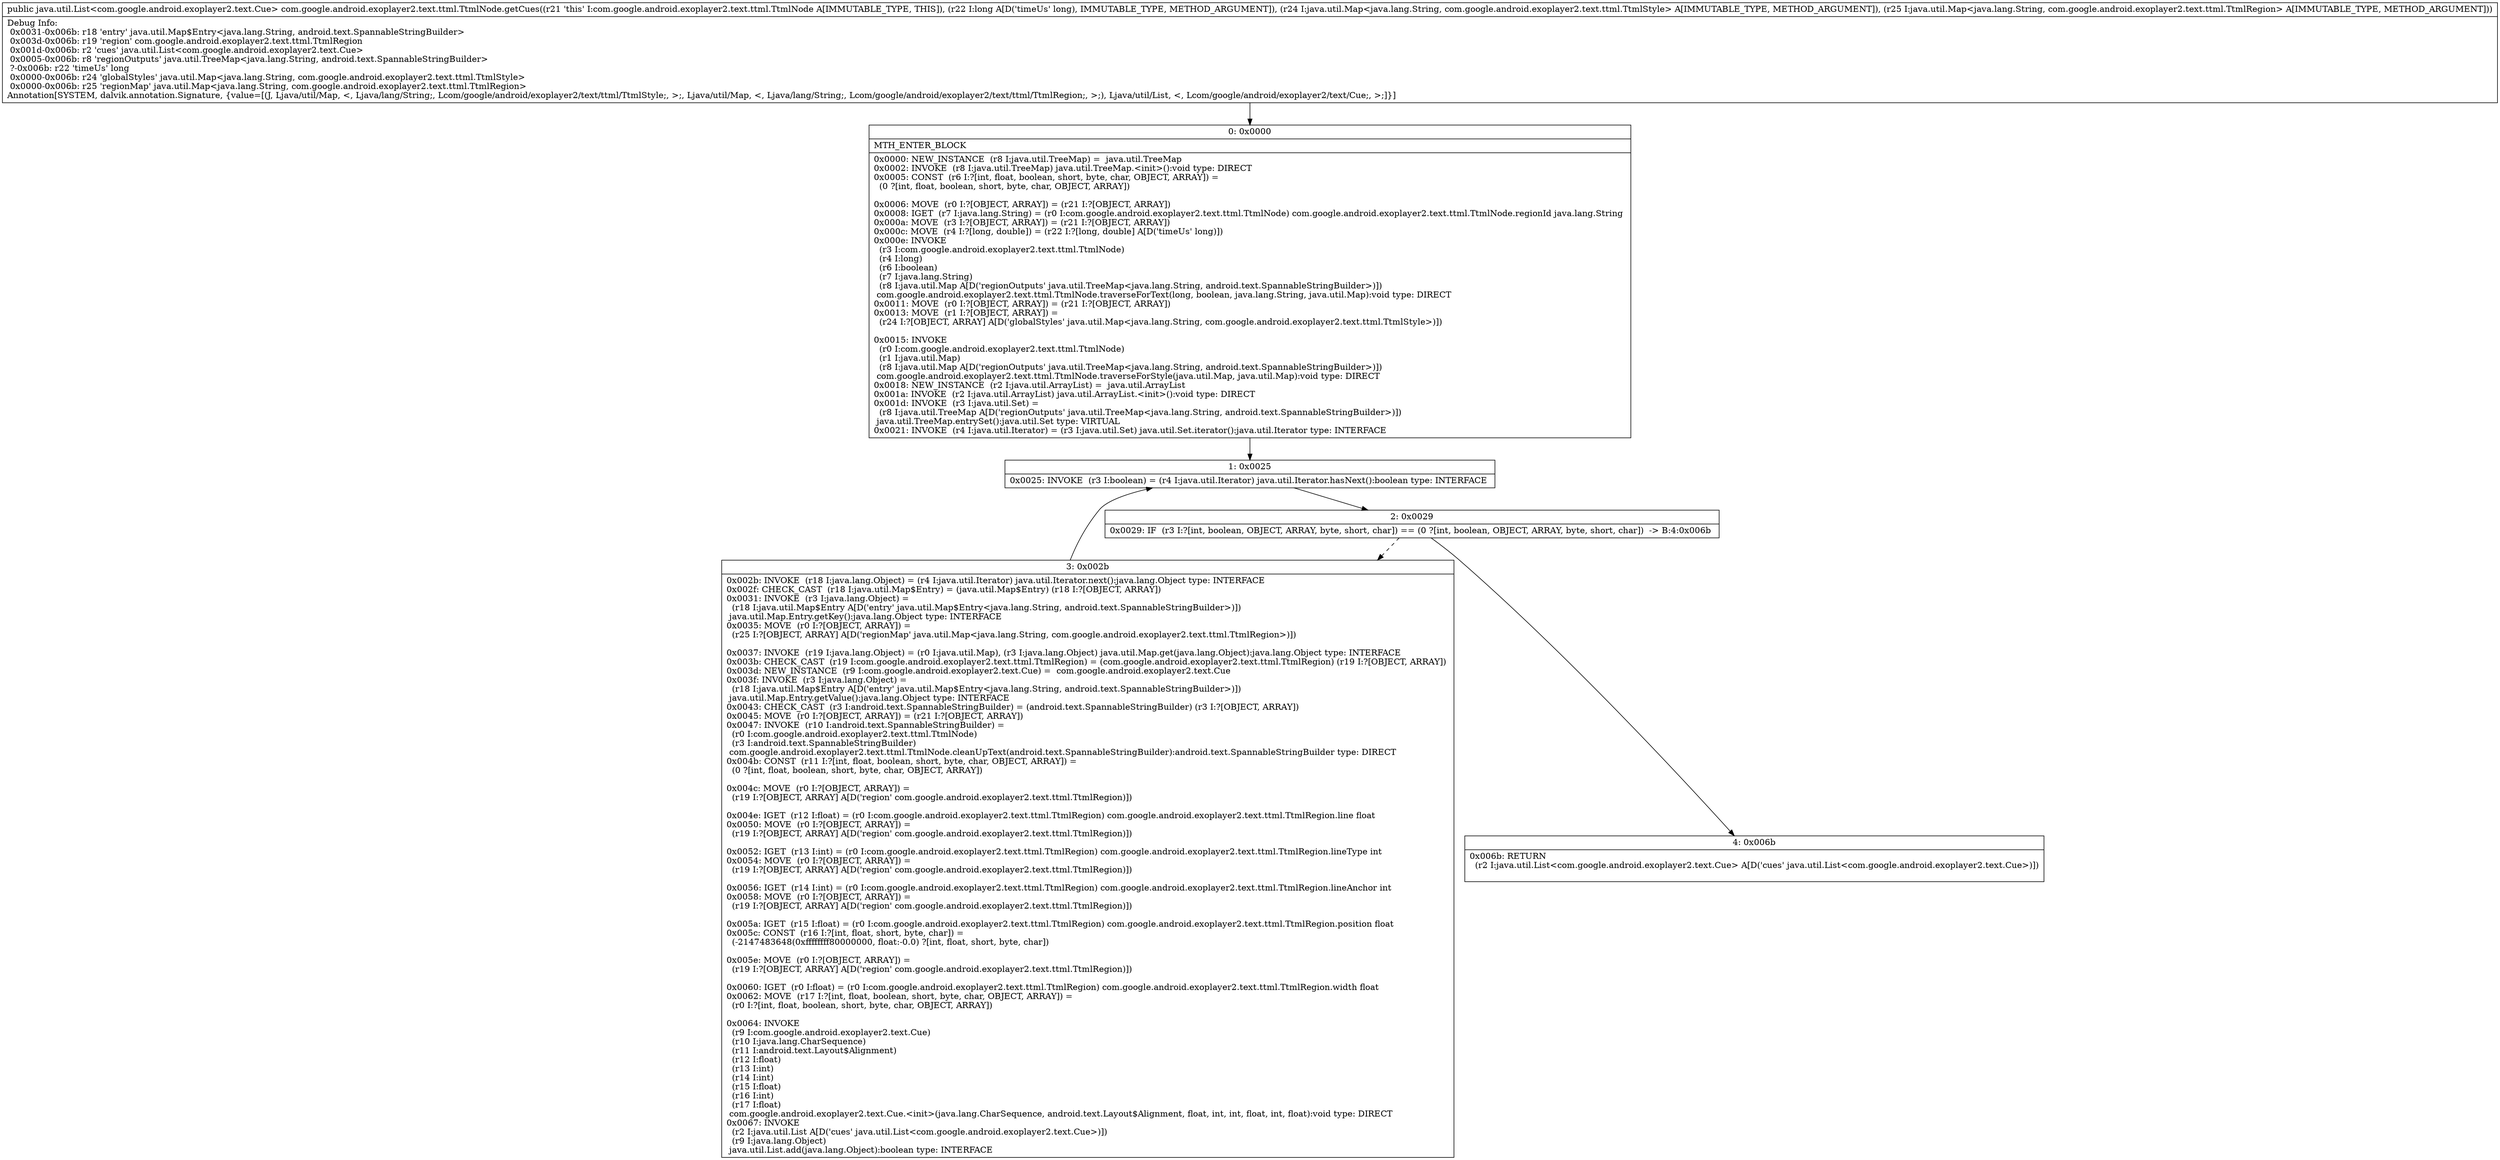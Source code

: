 digraph "CFG forcom.google.android.exoplayer2.text.ttml.TtmlNode.getCues(JLjava\/util\/Map;Ljava\/util\/Map;)Ljava\/util\/List;" {
Node_0 [shape=record,label="{0\:\ 0x0000|MTH_ENTER_BLOCK\l|0x0000: NEW_INSTANCE  (r8 I:java.util.TreeMap) =  java.util.TreeMap \l0x0002: INVOKE  (r8 I:java.util.TreeMap) java.util.TreeMap.\<init\>():void type: DIRECT \l0x0005: CONST  (r6 I:?[int, float, boolean, short, byte, char, OBJECT, ARRAY]) = \l  (0 ?[int, float, boolean, short, byte, char, OBJECT, ARRAY])\l \l0x0006: MOVE  (r0 I:?[OBJECT, ARRAY]) = (r21 I:?[OBJECT, ARRAY]) \l0x0008: IGET  (r7 I:java.lang.String) = (r0 I:com.google.android.exoplayer2.text.ttml.TtmlNode) com.google.android.exoplayer2.text.ttml.TtmlNode.regionId java.lang.String \l0x000a: MOVE  (r3 I:?[OBJECT, ARRAY]) = (r21 I:?[OBJECT, ARRAY]) \l0x000c: MOVE  (r4 I:?[long, double]) = (r22 I:?[long, double] A[D('timeUs' long)]) \l0x000e: INVOKE  \l  (r3 I:com.google.android.exoplayer2.text.ttml.TtmlNode)\l  (r4 I:long)\l  (r6 I:boolean)\l  (r7 I:java.lang.String)\l  (r8 I:java.util.Map A[D('regionOutputs' java.util.TreeMap\<java.lang.String, android.text.SpannableStringBuilder\>)])\l com.google.android.exoplayer2.text.ttml.TtmlNode.traverseForText(long, boolean, java.lang.String, java.util.Map):void type: DIRECT \l0x0011: MOVE  (r0 I:?[OBJECT, ARRAY]) = (r21 I:?[OBJECT, ARRAY]) \l0x0013: MOVE  (r1 I:?[OBJECT, ARRAY]) = \l  (r24 I:?[OBJECT, ARRAY] A[D('globalStyles' java.util.Map\<java.lang.String, com.google.android.exoplayer2.text.ttml.TtmlStyle\>)])\l \l0x0015: INVOKE  \l  (r0 I:com.google.android.exoplayer2.text.ttml.TtmlNode)\l  (r1 I:java.util.Map)\l  (r8 I:java.util.Map A[D('regionOutputs' java.util.TreeMap\<java.lang.String, android.text.SpannableStringBuilder\>)])\l com.google.android.exoplayer2.text.ttml.TtmlNode.traverseForStyle(java.util.Map, java.util.Map):void type: DIRECT \l0x0018: NEW_INSTANCE  (r2 I:java.util.ArrayList) =  java.util.ArrayList \l0x001a: INVOKE  (r2 I:java.util.ArrayList) java.util.ArrayList.\<init\>():void type: DIRECT \l0x001d: INVOKE  (r3 I:java.util.Set) = \l  (r8 I:java.util.TreeMap A[D('regionOutputs' java.util.TreeMap\<java.lang.String, android.text.SpannableStringBuilder\>)])\l java.util.TreeMap.entrySet():java.util.Set type: VIRTUAL \l0x0021: INVOKE  (r4 I:java.util.Iterator) = (r3 I:java.util.Set) java.util.Set.iterator():java.util.Iterator type: INTERFACE \l}"];
Node_1 [shape=record,label="{1\:\ 0x0025|0x0025: INVOKE  (r3 I:boolean) = (r4 I:java.util.Iterator) java.util.Iterator.hasNext():boolean type: INTERFACE \l}"];
Node_2 [shape=record,label="{2\:\ 0x0029|0x0029: IF  (r3 I:?[int, boolean, OBJECT, ARRAY, byte, short, char]) == (0 ?[int, boolean, OBJECT, ARRAY, byte, short, char])  \-\> B:4:0x006b \l}"];
Node_3 [shape=record,label="{3\:\ 0x002b|0x002b: INVOKE  (r18 I:java.lang.Object) = (r4 I:java.util.Iterator) java.util.Iterator.next():java.lang.Object type: INTERFACE \l0x002f: CHECK_CAST  (r18 I:java.util.Map$Entry) = (java.util.Map$Entry) (r18 I:?[OBJECT, ARRAY]) \l0x0031: INVOKE  (r3 I:java.lang.Object) = \l  (r18 I:java.util.Map$Entry A[D('entry' java.util.Map$Entry\<java.lang.String, android.text.SpannableStringBuilder\>)])\l java.util.Map.Entry.getKey():java.lang.Object type: INTERFACE \l0x0035: MOVE  (r0 I:?[OBJECT, ARRAY]) = \l  (r25 I:?[OBJECT, ARRAY] A[D('regionMap' java.util.Map\<java.lang.String, com.google.android.exoplayer2.text.ttml.TtmlRegion\>)])\l \l0x0037: INVOKE  (r19 I:java.lang.Object) = (r0 I:java.util.Map), (r3 I:java.lang.Object) java.util.Map.get(java.lang.Object):java.lang.Object type: INTERFACE \l0x003b: CHECK_CAST  (r19 I:com.google.android.exoplayer2.text.ttml.TtmlRegion) = (com.google.android.exoplayer2.text.ttml.TtmlRegion) (r19 I:?[OBJECT, ARRAY]) \l0x003d: NEW_INSTANCE  (r9 I:com.google.android.exoplayer2.text.Cue) =  com.google.android.exoplayer2.text.Cue \l0x003f: INVOKE  (r3 I:java.lang.Object) = \l  (r18 I:java.util.Map$Entry A[D('entry' java.util.Map$Entry\<java.lang.String, android.text.SpannableStringBuilder\>)])\l java.util.Map.Entry.getValue():java.lang.Object type: INTERFACE \l0x0043: CHECK_CAST  (r3 I:android.text.SpannableStringBuilder) = (android.text.SpannableStringBuilder) (r3 I:?[OBJECT, ARRAY]) \l0x0045: MOVE  (r0 I:?[OBJECT, ARRAY]) = (r21 I:?[OBJECT, ARRAY]) \l0x0047: INVOKE  (r10 I:android.text.SpannableStringBuilder) = \l  (r0 I:com.google.android.exoplayer2.text.ttml.TtmlNode)\l  (r3 I:android.text.SpannableStringBuilder)\l com.google.android.exoplayer2.text.ttml.TtmlNode.cleanUpText(android.text.SpannableStringBuilder):android.text.SpannableStringBuilder type: DIRECT \l0x004b: CONST  (r11 I:?[int, float, boolean, short, byte, char, OBJECT, ARRAY]) = \l  (0 ?[int, float, boolean, short, byte, char, OBJECT, ARRAY])\l \l0x004c: MOVE  (r0 I:?[OBJECT, ARRAY]) = \l  (r19 I:?[OBJECT, ARRAY] A[D('region' com.google.android.exoplayer2.text.ttml.TtmlRegion)])\l \l0x004e: IGET  (r12 I:float) = (r0 I:com.google.android.exoplayer2.text.ttml.TtmlRegion) com.google.android.exoplayer2.text.ttml.TtmlRegion.line float \l0x0050: MOVE  (r0 I:?[OBJECT, ARRAY]) = \l  (r19 I:?[OBJECT, ARRAY] A[D('region' com.google.android.exoplayer2.text.ttml.TtmlRegion)])\l \l0x0052: IGET  (r13 I:int) = (r0 I:com.google.android.exoplayer2.text.ttml.TtmlRegion) com.google.android.exoplayer2.text.ttml.TtmlRegion.lineType int \l0x0054: MOVE  (r0 I:?[OBJECT, ARRAY]) = \l  (r19 I:?[OBJECT, ARRAY] A[D('region' com.google.android.exoplayer2.text.ttml.TtmlRegion)])\l \l0x0056: IGET  (r14 I:int) = (r0 I:com.google.android.exoplayer2.text.ttml.TtmlRegion) com.google.android.exoplayer2.text.ttml.TtmlRegion.lineAnchor int \l0x0058: MOVE  (r0 I:?[OBJECT, ARRAY]) = \l  (r19 I:?[OBJECT, ARRAY] A[D('region' com.google.android.exoplayer2.text.ttml.TtmlRegion)])\l \l0x005a: IGET  (r15 I:float) = (r0 I:com.google.android.exoplayer2.text.ttml.TtmlRegion) com.google.android.exoplayer2.text.ttml.TtmlRegion.position float \l0x005c: CONST  (r16 I:?[int, float, short, byte, char]) = \l  (\-2147483648(0xffffffff80000000, float:\-0.0) ?[int, float, short, byte, char])\l \l0x005e: MOVE  (r0 I:?[OBJECT, ARRAY]) = \l  (r19 I:?[OBJECT, ARRAY] A[D('region' com.google.android.exoplayer2.text.ttml.TtmlRegion)])\l \l0x0060: IGET  (r0 I:float) = (r0 I:com.google.android.exoplayer2.text.ttml.TtmlRegion) com.google.android.exoplayer2.text.ttml.TtmlRegion.width float \l0x0062: MOVE  (r17 I:?[int, float, boolean, short, byte, char, OBJECT, ARRAY]) = \l  (r0 I:?[int, float, boolean, short, byte, char, OBJECT, ARRAY])\l \l0x0064: INVOKE  \l  (r9 I:com.google.android.exoplayer2.text.Cue)\l  (r10 I:java.lang.CharSequence)\l  (r11 I:android.text.Layout$Alignment)\l  (r12 I:float)\l  (r13 I:int)\l  (r14 I:int)\l  (r15 I:float)\l  (r16 I:int)\l  (r17 I:float)\l com.google.android.exoplayer2.text.Cue.\<init\>(java.lang.CharSequence, android.text.Layout$Alignment, float, int, int, float, int, float):void type: DIRECT \l0x0067: INVOKE  \l  (r2 I:java.util.List A[D('cues' java.util.List\<com.google.android.exoplayer2.text.Cue\>)])\l  (r9 I:java.lang.Object)\l java.util.List.add(java.lang.Object):boolean type: INTERFACE \l}"];
Node_4 [shape=record,label="{4\:\ 0x006b|0x006b: RETURN  \l  (r2 I:java.util.List\<com.google.android.exoplayer2.text.Cue\> A[D('cues' java.util.List\<com.google.android.exoplayer2.text.Cue\>)])\l \l}"];
MethodNode[shape=record,label="{public java.util.List\<com.google.android.exoplayer2.text.Cue\> com.google.android.exoplayer2.text.ttml.TtmlNode.getCues((r21 'this' I:com.google.android.exoplayer2.text.ttml.TtmlNode A[IMMUTABLE_TYPE, THIS]), (r22 I:long A[D('timeUs' long), IMMUTABLE_TYPE, METHOD_ARGUMENT]), (r24 I:java.util.Map\<java.lang.String, com.google.android.exoplayer2.text.ttml.TtmlStyle\> A[IMMUTABLE_TYPE, METHOD_ARGUMENT]), (r25 I:java.util.Map\<java.lang.String, com.google.android.exoplayer2.text.ttml.TtmlRegion\> A[IMMUTABLE_TYPE, METHOD_ARGUMENT]))  | Debug Info:\l  0x0031\-0x006b: r18 'entry' java.util.Map$Entry\<java.lang.String, android.text.SpannableStringBuilder\>\l  0x003d\-0x006b: r19 'region' com.google.android.exoplayer2.text.ttml.TtmlRegion\l  0x001d\-0x006b: r2 'cues' java.util.List\<com.google.android.exoplayer2.text.Cue\>\l  0x0005\-0x006b: r8 'regionOutputs' java.util.TreeMap\<java.lang.String, android.text.SpannableStringBuilder\>\l  ?\-0x006b: r22 'timeUs' long\l  0x0000\-0x006b: r24 'globalStyles' java.util.Map\<java.lang.String, com.google.android.exoplayer2.text.ttml.TtmlStyle\>\l  0x0000\-0x006b: r25 'regionMap' java.util.Map\<java.lang.String, com.google.android.exoplayer2.text.ttml.TtmlRegion\>\lAnnotation[SYSTEM, dalvik.annotation.Signature, \{value=[(J, Ljava\/util\/Map, \<, Ljava\/lang\/String;, Lcom\/google\/android\/exoplayer2\/text\/ttml\/TtmlStyle;, \>;, Ljava\/util\/Map, \<, Ljava\/lang\/String;, Lcom\/google\/android\/exoplayer2\/text\/ttml\/TtmlRegion;, \>;), Ljava\/util\/List, \<, Lcom\/google\/android\/exoplayer2\/text\/Cue;, \>;]\}]\l}"];
MethodNode -> Node_0;
Node_0 -> Node_1;
Node_1 -> Node_2;
Node_2 -> Node_3[style=dashed];
Node_2 -> Node_4;
Node_3 -> Node_1;
}

